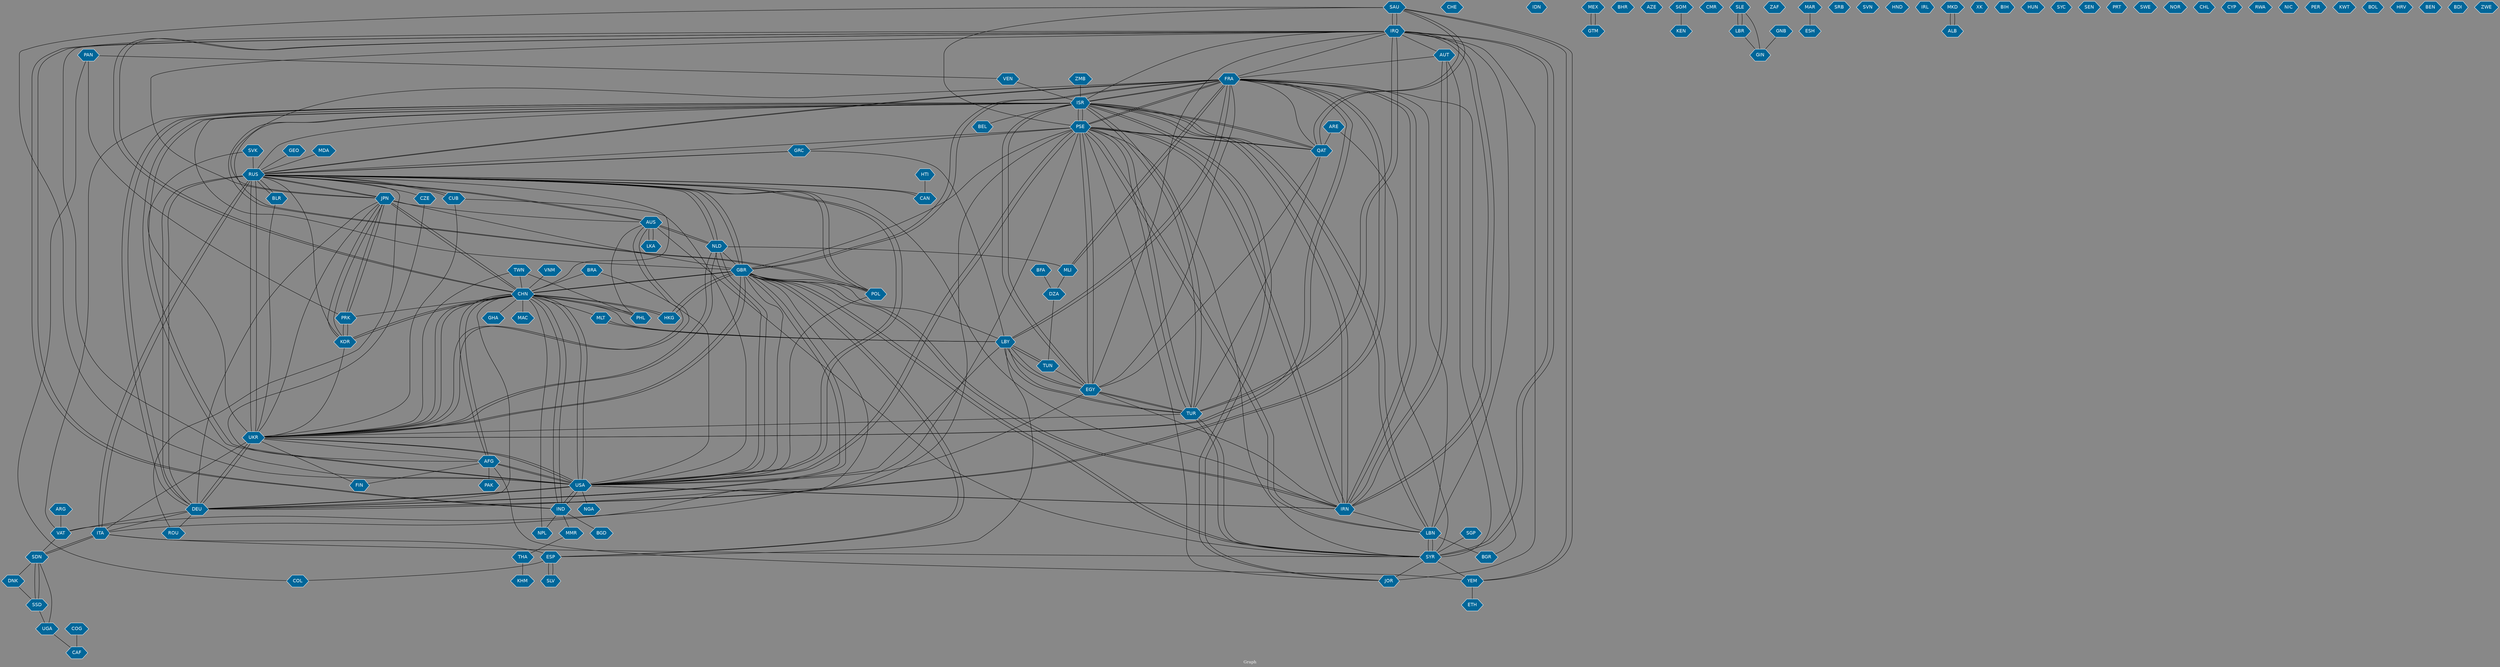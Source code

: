 // Countries together in item graph
graph {
	graph [bgcolor="#888888" fontcolor=white fontsize=12 label="Graph" outputorder=edgesfirst overlap=prism]
	node [color=white fillcolor="#006699" fontcolor=white fontname=Helvetica shape=hexagon style=filled]
	edge [arrowhead=open color=black fontcolor=white fontname=Courier fontsize=12]
		SAU [label=SAU]
		IRQ [label=IRQ]
		CHN [label=CHN]
		ARE [label=ARE]
		ISR [label=ISR]
		PSE [label=PSE]
		JPN [label=JPN]
		DEU [label=DEU]
		EGY [label=EGY]
		NGA [label=NGA]
		NLD [label=NLD]
		VEN [label=VEN]
		RUS [label=RUS]
		FRA [label=FRA]
		CHE [label=CHE]
		SYR [label=SYR]
		THA [label=THA]
		UKR [label=UKR]
		IDN [label=IDN]
		MEX [label=MEX]
		MLI [label=MLI]
		LBY [label=LBY]
		TUN [label=TUN]
		USA [label=USA]
		LBN [label=LBN]
		IND [label=IND]
		BHR [label=BHR]
		COL [label=COL]
		PRK [label=PRK]
		KOR [label=KOR]
		AUS [label=AUS]
		AZE [label=AZE]
		GEO [label=GEO]
		TUR [label=TUR]
		IRN [label=IRN]
		KEN [label=KEN]
		TWN [label=TWN]
		KHM [label=KHM]
		GBR [label=GBR]
		MMR [label=MMR]
		CMR [label=CMR]
		AFG [label=AFG]
		JOR [label=JOR]
		HKG [label=HKG]
		NPL [label=NPL]
		CAN [label=CAN]
		SOM [label=SOM]
		UGA [label=UGA]
		COG [label=COG]
		DZA [label=DZA]
		VAT [label=VAT]
		PAK [label=PAK]
		GTM [label=GTM]
		YEM [label=YEM]
		BGR [label=BGR]
		PHL [label=PHL]
		BFA [label=BFA]
		SDN [label=SDN]
		BRA [label=BRA]
		ROU [label=ROU]
		ITA [label=ITA]
		SSD [label=SSD]
		AUT [label=AUT]
		SLE [label=SLE]
		SGP [label=SGP]
		ZAF [label=ZAF]
		MAR [label=MAR]
		LKA [label=LKA]
		GHA [label=GHA]
		LBR [label=LBR]
		QAT [label=QAT]
		ESP [label=ESP]
		CZE [label=CZE]
		ESH [label=ESH]
		CAF [label=CAF]
		SRB [label=SRB]
		CUB [label=CUB]
		SVN [label=SVN]
		POL [label=POL]
		HND [label=HND]
		IRL [label=IRL]
		FIN [label=FIN]
		GIN [label=GIN]
		VNM [label=VNM]
		BEL [label=BEL]
		GRC [label=GRC]
		MKD [label=MKD]
		ALB [label=ALB]
		ETH [label=ETH]
		DNK [label=DNK]
		MLT [label=MLT]
		XK [label=XK]
		BIH [label=BIH]
		SLV [label=SLV]
		HUN [label=HUN]
		ARG [label=ARG]
		PAN [label=PAN]
		SYC [label=SYC]
		BGD [label=BGD]
		SEN [label=SEN]
		PRT [label=PRT]
		ZMB [label=ZMB]
		HTI [label=HTI]
		SWE [label=SWE]
		NOR [label=NOR]
		CHL [label=CHL]
		CYP [label=CYP]
		RWA [label=RWA]
		NIC [label=NIC]
		PER [label=PER]
		MAC [label=MAC]
		KWT [label=KWT]
		BOL [label=BOL]
		HRV [label=HRV]
		BEN [label=BEN]
		BLR [label=BLR]
		BDI [label=BDI]
		GNB [label=GNB]
		MDA [label=MDA]
		SVK [label=SVK]
		ZWE [label=ZWE]
			TUN -- EGY [weight=1]
			UKR -- FRA [weight=3]
			GBR -- IRN [weight=1]
			THA -- KHM [weight=1]
			SYR -- TUR [weight=2]
			MLI -- FRA [weight=3]
			CHN -- MAC [weight=2]
			VAT -- PSE [weight=1]
			PSE -- LBN [weight=1]
			GRC -- LBY [weight=1]
			SYR -- IRQ [weight=3]
			QAT -- TUR [weight=1]
			CHN -- NPL [weight=2]
			FRA -- IRN [weight=3]
			GBR -- POL [weight=1]
			SAU -- YEM [weight=1]
			CHN -- IRQ [weight=1]
			TUR -- ISR [weight=8]
			ISR -- QAT [weight=1]
			RUS -- AUS [weight=1]
			IRN -- EGY [weight=1]
			TUR -- SYR [weight=2]
			ISR -- FRA [weight=4]
			QAT -- SAU [weight=1]
			ITA -- RUS [weight=3]
			IRQ -- ISR [weight=1]
			BFA -- DZA [weight=1]
			UKR -- AUS [weight=5]
			USA -- NGA [weight=1]
			IRQ -- LBN [weight=1]
			ISR -- POL [weight=1]
			RUS -- CAN [weight=1]
			DEU -- GBR [weight=4]
			UKR -- NLD [weight=8]
			KOR -- PRK [weight=4]
			BRA -- USA [weight=1]
			VEN -- ISR [weight=1]
			ARG -- VAT [weight=1]
			IRN -- GBR [weight=3]
			DNK -- SSD [weight=1]
			ISR -- IRN [weight=3]
			SYR -- LBN [weight=4]
			RUS -- DEU [weight=15]
			IRN -- ISR [weight=4]
			VNM -- CHN [weight=1]
			MLT -- LBY [weight=1]
			COG -- CAF [weight=2]
			CHN -- PRK [weight=1]
			LBY -- USA [weight=2]
			GBR -- PSE [weight=2]
			TUR -- LBY [weight=1]
			RUS -- IRN [weight=3]
			SDN -- SSD [weight=4]
			TUR -- EGY [weight=1]
			SSD -- UGA [weight=1]
			JPN -- CHN [weight=5]
			ITA -- UKR [weight=3]
			SVK -- RUS [weight=1]
			AUT -- IRN [weight=5]
			FRA -- MLI [weight=4]
			LBY -- TUR [weight=3]
			SOM -- KEN [weight=1]
			NLD -- UKR [weight=1]
			IRQ -- FRA [weight=1]
			GBR -- JPN [weight=1]
			JPN -- FRA [weight=1]
			USA -- UKR [weight=20]
			USA -- IRN [weight=1]
			RUS -- CUB [weight=2]
			SLV -- ESP [weight=1]
			IND -- IRQ [weight=2]
			TWN -- CHN [weight=2]
			JOR -- IRQ [weight=1]
			USA -- AFG [weight=1]
			DEU -- RUS [weight=15]
			ISR -- LBN [weight=4]
			IRQ -- IRN [weight=4]
			JPN -- PRK [weight=6]
			AUS -- RUS [weight=1]
			CHN -- USA [weight=4]
			TUR -- PSE [weight=3]
			EGY -- PSE [weight=12]
			CHN -- GBR [weight=1]
			GBR -- CHN [weight=1]
			IRN -- FRA [weight=2]
			JOR -- ISR [weight=1]
			EGY -- ISR [weight=4]
			PAN -- PRK [weight=2]
			DEU -- CHN [weight=2]
			IRQ -- AUT [weight=1]
			DEU -- ITA [weight=1]
			ZMB -- ISR [weight=1]
			CHN -- IND [weight=2]
			ISR -- TUR [weight=4]
			GBR -- ISR [weight=1]
			TUN -- LBY [weight=1]
			CHN -- GHA [weight=1]
			GBR -- LBY [weight=3]
			IND -- USA [weight=1]
			SVK -- UKR [weight=1]
			ITA -- SYR [weight=2]
			CHN -- RUS [weight=1]
			IRN -- AUT [weight=4]
			GBR -- DEU [weight=1]
			ESP -- GBR [weight=1]
			USA -- IRQ [weight=6]
			BLR -- UKR [weight=1]
			LKA -- AUS [weight=7]
			PSE -- EGY [weight=16]
			ISR -- RUS [weight=1]
			RUS -- POL [weight=3]
			HKG -- GBR [weight=1]
			JPN -- DEU [weight=1]
			CHN -- JPN [weight=4]
			GIN -- SLE [weight=1]
			LBN -- SYR [weight=3]
			UKR -- USA [weight=11]
			YEM -- ETH [weight=1]
			USA -- RUS [weight=23]
			IRQ -- SAU [weight=3]
			IRQ -- SYR [weight=2]
			HTI -- CAN [weight=1]
			PSE -- ISR [weight=140]
			HKG -- CHN [weight=2]
			RUS -- NLD [weight=2]
			IRQ -- IND [weight=4]
			KOR -- UKR [weight=1]
			ISR -- USA [weight=10]
			TUR -- IRQ [weight=3]
			AUS -- PHL [weight=1]
			PSE -- DEU [weight=1]
			GBR -- RUS [weight=9]
			EGY -- IRQ [weight=1]
			ITA -- GBR [weight=1]
			VAT -- ISR [weight=1]
			IRN -- PSE [weight=1]
			PSE -- USA [weight=4]
			JPN -- AUS [weight=3]
			PSE -- QAT [weight=4]
			FRA -- DEU [weight=4]
			POL -- USA [weight=3]
			SGP -- SYR [weight=1]
			LBY -- TUN [weight=1]
			FIN -- UKR [weight=1]
			GBR -- SYR [weight=1]
			YEM -- SAU [weight=1]
			GRC -- RUS [weight=1]
			DEU -- FRA [weight=3]
			POL -- ISR [weight=1]
			PSE -- FRA [weight=5]
			ISR -- PSE [weight=140]
			ARE -- QAT [weight=1]
			SAU -- IRQ [weight=5]
			PSE -- GRC [weight=1]
			FRA -- GBR [weight=3]
			MLI -- DZA [weight=2]
			KOR -- JPN [weight=2]
			IRN -- IRQ [weight=1]
			UKR -- JPN [weight=1]
			CHN -- LBY [weight=1]
			ALB -- MKD [weight=1]
			DEU -- UKR [weight=10]
			NLD -- RUS [weight=5]
			SDN -- DNK [weight=1]
			LBY -- FRA [weight=1]
			UKR -- AFG [weight=1]
			GBR -- FRA [weight=1]
			TUR -- UKR [weight=1]
			PSE -- RUS [weight=1]
			SYR -- JOR [weight=2]
			MEX -- GTM [weight=2]
			NLD -- MLI [weight=1]
			NLD -- USA [weight=1]
			UKR -- GBR [weight=1]
			NLD -- AUS [weight=1]
			NLD -- GBR [weight=1]
			PSE -- TUR [weight=3]
			CZE -- AFG [weight=1]
			AUS -- LKA [weight=10]
			AFG -- FIN [weight=1]
			CHN -- PHL [weight=1]
			PSE -- IRN [weight=3]
			AUS -- UKR [weight=4]
			PRK -- KOR [weight=2]
			RUS -- UKR [weight=79]
			LBR -- SLE [weight=1]
			GTM -- MEX [weight=3]
			FRA -- RUS [weight=8]
			IRN -- USA [weight=2]
			FRA -- PSE [weight=9]
			SAU -- PSE [weight=1]
			ESP -- COL [weight=1]
			USA -- PSE [weight=8]
			CUB -- UKR [weight=1]
			ITA -- SDN [weight=1]
			SDN -- ITA [weight=1]
			DZA -- TUN [weight=1]
			LBR -- GIN [weight=1]
			LBY -- EGY [weight=4]
			POL -- RUS [weight=1]
			FRA -- LBN [weight=1]
			EGY -- LBY [weight=1]
			BRA -- CHN [weight=1]
			DEU -- VAT [weight=1]
			CHN -- KOR [weight=3]
			RUS -- KOR [weight=1]
			AFG -- USA [weight=4]
			USA -- DEU [weight=6]
			SDN -- UGA [weight=1]
			JOR -- PSE [weight=1]
			DEU -- ISR [weight=1]
			GBR -- HKG [weight=1]
			GEO -- RUS [weight=1]
			PAN -- VEN [weight=1]
			YEM -- AFG [weight=1]
			JPN -- IRQ [weight=1]
			MDA -- RUS [weight=1]
			USA -- ISR [weight=4]
			MKD -- ALB [weight=1]
			UKR -- DEU [weight=14]
			CAN -- RUS [weight=1]
			ISR -- JOR [weight=1]
			UKR -- RUS [weight=93]
			AUT -- FRA [weight=1]
			ISR -- DEU [weight=1]
			IND -- MMR [weight=1]
			RUS -- JPN [weight=2]
			CUB -- RUS [weight=2]
			GBR -- ESP [weight=1]
			USA -- EGY [weight=2]
			USA -- NLD [weight=2]
			AFG -- CHN [weight=1]
			AUT -- SYR [weight=1]
			RUS -- FRA [weight=6]
			FRA -- LBY [weight=1]
			UGA -- CAF [weight=1]
			IND -- BGD [weight=1]
			ESP -- LBY [weight=1]
			SYR -- YEM [weight=1]
			PSE -- SYR [weight=1]
			QAT -- EGY [weight=1]
			IRQ -- TUR [weight=4]
			RUS -- BLR [weight=1]
			LBN -- ISR [weight=8]
			UKR -- CHN [weight=1]
			JPN -- KOR [weight=2]
			TWN -- PHL [weight=1]
			RUS -- CZE [weight=2]
			SAU -- QAT [weight=1]
			AUS -- SYR [weight=1]
			QAT -- PSE [weight=5]
			PAN -- COL [weight=1]
			USA -- IND [weight=2]
			ESP -- SLV [weight=1]
			LBY -- MLT [weight=1]
			IND -- CHN [weight=1]
			CHN -- MLT [weight=1]
			AFG -- PAK [weight=1]
			GBR -- UKR [weight=3]
			TWN -- UKR [weight=1]
			IRQ -- CHN [weight=2]
			LBN -- BGR [weight=1]
			FRA -- BGR [weight=1]
			MMR -- THA [weight=2]
			RUS -- ITA [weight=1]
			RUS -- USA [weight=15]
			LBN -- PSE [weight=2]
			FRA -- QAT [weight=1]
			JPN -- RUS [weight=1]
			DEU -- USA [weight=3]
			GNB -- GIN [weight=1]
			QAT -- ISR [weight=1]
			CHN -- UKR [weight=2]
			RUS -- GBR [weight=11]
			RUS -- GRC [weight=1]
			CUB -- USA [weight=1]
			ROU -- RUS [weight=1]
			ISR -- BEL [weight=1]
			USA -- CHN [weight=3]
			CHN -- AFG [weight=1]
			KOR -- CHN [weight=2]
			PHL -- CHN [weight=4]
			VAT -- SDN [weight=1]
			FRA -- ISR [weight=1]
			MAR -- ESH [weight=1]
			ISR -- EGY [weight=9]
			DEU -- ROU [weight=1]
			BLR -- RUS [weight=1]
			PRK -- JPN [weight=4]
			SYR -- GBR [weight=1]
			EGY -- TUR [weight=2]
			SSD -- SDN [weight=4]
			USA -- GBR [weight=1]
			FRA -- UKR [weight=4]
			ITA -- ESP [weight=1]
			FRA -- EGY [weight=1]
			IND -- NPL [weight=2]
			ARE -- SYR [weight=1]
			AUS -- NLD [weight=1]
			SLE -- LBR [weight=1]
			IRN -- LBN [weight=1]
			CHN -- HKG [weight=3]
			SAU -- USA [weight=1]
}
